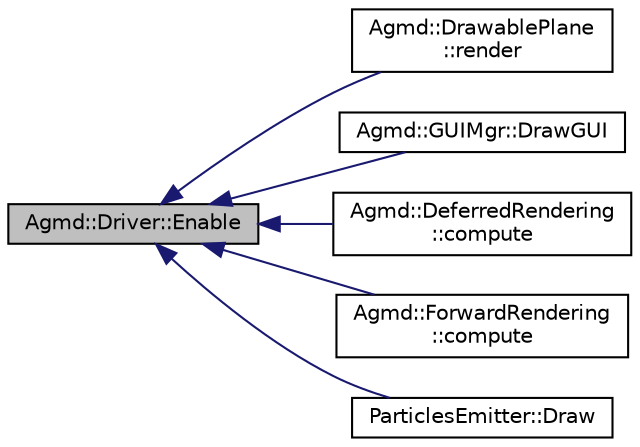 digraph "Agmd::Driver::Enable"
{
  edge [fontname="Helvetica",fontsize="10",labelfontname="Helvetica",labelfontsize="10"];
  node [fontname="Helvetica",fontsize="10",shape=record];
  rankdir="LR";
  Node1 [label="Agmd::Driver::Enable",height=0.2,width=0.4,color="black", fillcolor="grey75", style="filled" fontcolor="black"];
  Node1 -> Node2 [dir="back",color="midnightblue",fontsize="10",style="solid"];
  Node2 [label="Agmd::DrawablePlane\l::render",height=0.2,width=0.4,color="black", fillcolor="white", style="filled",URL="$class_agmd_1_1_drawable_plane.html#a0b7ad80f3bdb5bc7a38838ecc9f3c9af"];
  Node1 -> Node3 [dir="back",color="midnightblue",fontsize="10",style="solid"];
  Node3 [label="Agmd::GUIMgr::DrawGUI",height=0.2,width=0.4,color="black", fillcolor="white", style="filled",URL="$class_agmd_1_1_g_u_i_mgr.html#af0678a95b5444ad446ddb527ce2645c8"];
  Node1 -> Node4 [dir="back",color="midnightblue",fontsize="10",style="solid"];
  Node4 [label="Agmd::DeferredRendering\l::compute",height=0.2,width=0.4,color="black", fillcolor="white", style="filled",URL="$class_agmd_1_1_deferred_rendering.html#a515c1e13b229417261fa43f77e594076"];
  Node1 -> Node5 [dir="back",color="midnightblue",fontsize="10",style="solid"];
  Node5 [label="Agmd::ForwardRendering\l::compute",height=0.2,width=0.4,color="black", fillcolor="white", style="filled",URL="$class_agmd_1_1_forward_rendering.html#a439976e5f442bf382e827f786f3e34f1"];
  Node1 -> Node6 [dir="back",color="midnightblue",fontsize="10",style="solid"];
  Node6 [label="ParticlesEmitter::Draw",height=0.2,width=0.4,color="black", fillcolor="white", style="filled",URL="$class_particles_emitter.html#ac376a1dcd6bdb9f05021a83c11e3e207"];
}
